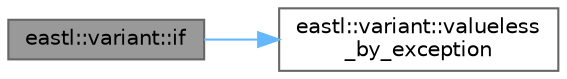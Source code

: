 digraph "eastl::variant::if"
{
 // LATEX_PDF_SIZE
  bgcolor="transparent";
  edge [fontname=Helvetica,fontsize=10,labelfontname=Helvetica,labelfontsize=10];
  node [fontname=Helvetica,fontsize=10,shape=box,height=0.2,width=0.4];
  rankdir="LR";
  Node1 [id="Node000001",label="eastl::variant::if",height=0.2,width=0.4,color="gray40", fillcolor="grey60", style="filled", fontcolor="black",tooltip=" "];
  Node1 -> Node2 [id="edge2_Node000001_Node000002",color="steelblue1",style="solid",tooltip=" "];
  Node2 [id="Node000002",label="eastl::variant::valueless\l_by_exception",height=0.2,width=0.4,color="grey40", fillcolor="white", style="filled",URL="$classeastl_1_1variant.html#a29a3d9e851423f28c292378e1d5ee2ca",tooltip=" "];
}
